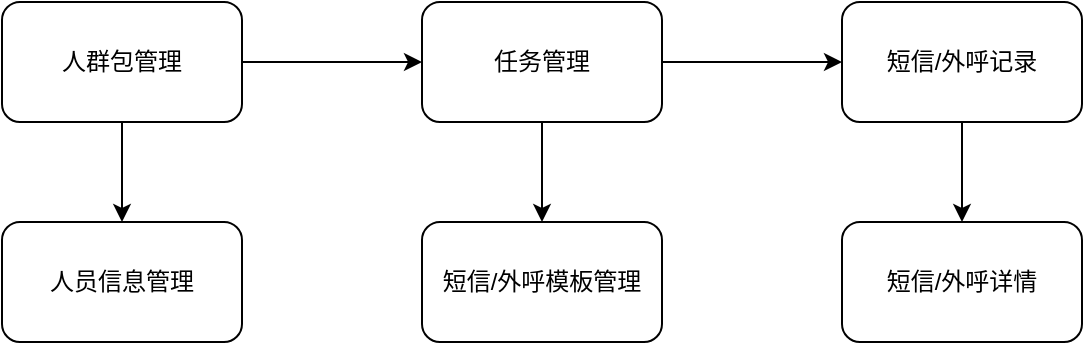 <mxfile version="16.6.1" type="github">
  <diagram id="bzI8fDrOKWLvBMaZpVRl" name="Page-1">
    <mxGraphModel dx="1422" dy="794" grid="1" gridSize="10" guides="1" tooltips="1" connect="1" arrows="1" fold="1" page="1" pageScale="1" pageWidth="827" pageHeight="1169" math="0" shadow="0">
      <root>
        <mxCell id="0" />
        <mxCell id="1" parent="0" />
        <mxCell id="Sz6WRACqOfqapwaSOVRm-1" value="人员信息管理" style="rounded=1;whiteSpace=wrap;html=1;" parent="1" vertex="1">
          <mxGeometry x="110" y="350" width="120" height="60" as="geometry" />
        </mxCell>
        <mxCell id="Sz6WRACqOfqapwaSOVRm-8" style="edgeStyle=orthogonalEdgeStyle;rounded=0;orthogonalLoop=1;jettySize=auto;html=1;exitX=0.5;exitY=1;exitDx=0;exitDy=0;" parent="1" source="Sz6WRACqOfqapwaSOVRm-2" target="Sz6WRACqOfqapwaSOVRm-1" edge="1">
          <mxGeometry relative="1" as="geometry" />
        </mxCell>
        <mxCell id="Sz6WRACqOfqapwaSOVRm-11" style="edgeStyle=orthogonalEdgeStyle;rounded=0;orthogonalLoop=1;jettySize=auto;html=1;exitX=1;exitY=0.5;exitDx=0;exitDy=0;entryX=0;entryY=0.5;entryDx=0;entryDy=0;" parent="1" source="Sz6WRACqOfqapwaSOVRm-2" target="Sz6WRACqOfqapwaSOVRm-3" edge="1">
          <mxGeometry relative="1" as="geometry" />
        </mxCell>
        <mxCell id="Sz6WRACqOfqapwaSOVRm-2" value="人群包管理" style="rounded=1;whiteSpace=wrap;html=1;" parent="1" vertex="1">
          <mxGeometry x="110" y="240" width="120" height="60" as="geometry" />
        </mxCell>
        <mxCell id="Sz6WRACqOfqapwaSOVRm-9" style="edgeStyle=orthogonalEdgeStyle;rounded=0;orthogonalLoop=1;jettySize=auto;html=1;exitX=0.5;exitY=1;exitDx=0;exitDy=0;entryX=0.5;entryY=0;entryDx=0;entryDy=0;" parent="1" source="Sz6WRACqOfqapwaSOVRm-3" target="Sz6WRACqOfqapwaSOVRm-4" edge="1">
          <mxGeometry relative="1" as="geometry" />
        </mxCell>
        <mxCell id="Sz6WRACqOfqapwaSOVRm-12" style="edgeStyle=orthogonalEdgeStyle;rounded=0;orthogonalLoop=1;jettySize=auto;html=1;exitX=1;exitY=0.5;exitDx=0;exitDy=0;entryX=0;entryY=0.5;entryDx=0;entryDy=0;" parent="1" source="Sz6WRACqOfqapwaSOVRm-3" target="Sz6WRACqOfqapwaSOVRm-5" edge="1">
          <mxGeometry relative="1" as="geometry" />
        </mxCell>
        <mxCell id="Sz6WRACqOfqapwaSOVRm-3" value="任务管理" style="rounded=1;whiteSpace=wrap;html=1;" parent="1" vertex="1">
          <mxGeometry x="320" y="240" width="120" height="60" as="geometry" />
        </mxCell>
        <mxCell id="Sz6WRACqOfqapwaSOVRm-4" value="短信/外呼模板管理" style="rounded=1;whiteSpace=wrap;html=1;" parent="1" vertex="1">
          <mxGeometry x="320" y="350" width="120" height="60" as="geometry" />
        </mxCell>
        <mxCell id="Sz6WRACqOfqapwaSOVRm-10" style="edgeStyle=orthogonalEdgeStyle;rounded=0;orthogonalLoop=1;jettySize=auto;html=1;exitX=0.5;exitY=1;exitDx=0;exitDy=0;entryX=0.5;entryY=0;entryDx=0;entryDy=0;" parent="1" source="Sz6WRACqOfqapwaSOVRm-5" target="Sz6WRACqOfqapwaSOVRm-6" edge="1">
          <mxGeometry relative="1" as="geometry" />
        </mxCell>
        <mxCell id="Sz6WRACqOfqapwaSOVRm-5" value="短信/外呼记录" style="rounded=1;whiteSpace=wrap;html=1;" parent="1" vertex="1">
          <mxGeometry x="530" y="240" width="120" height="60" as="geometry" />
        </mxCell>
        <mxCell id="Sz6WRACqOfqapwaSOVRm-6" value="短信/外呼详情" style="rounded=1;whiteSpace=wrap;html=1;" parent="1" vertex="1">
          <mxGeometry x="530" y="350" width="120" height="60" as="geometry" />
        </mxCell>
      </root>
    </mxGraphModel>
  </diagram>
</mxfile>
